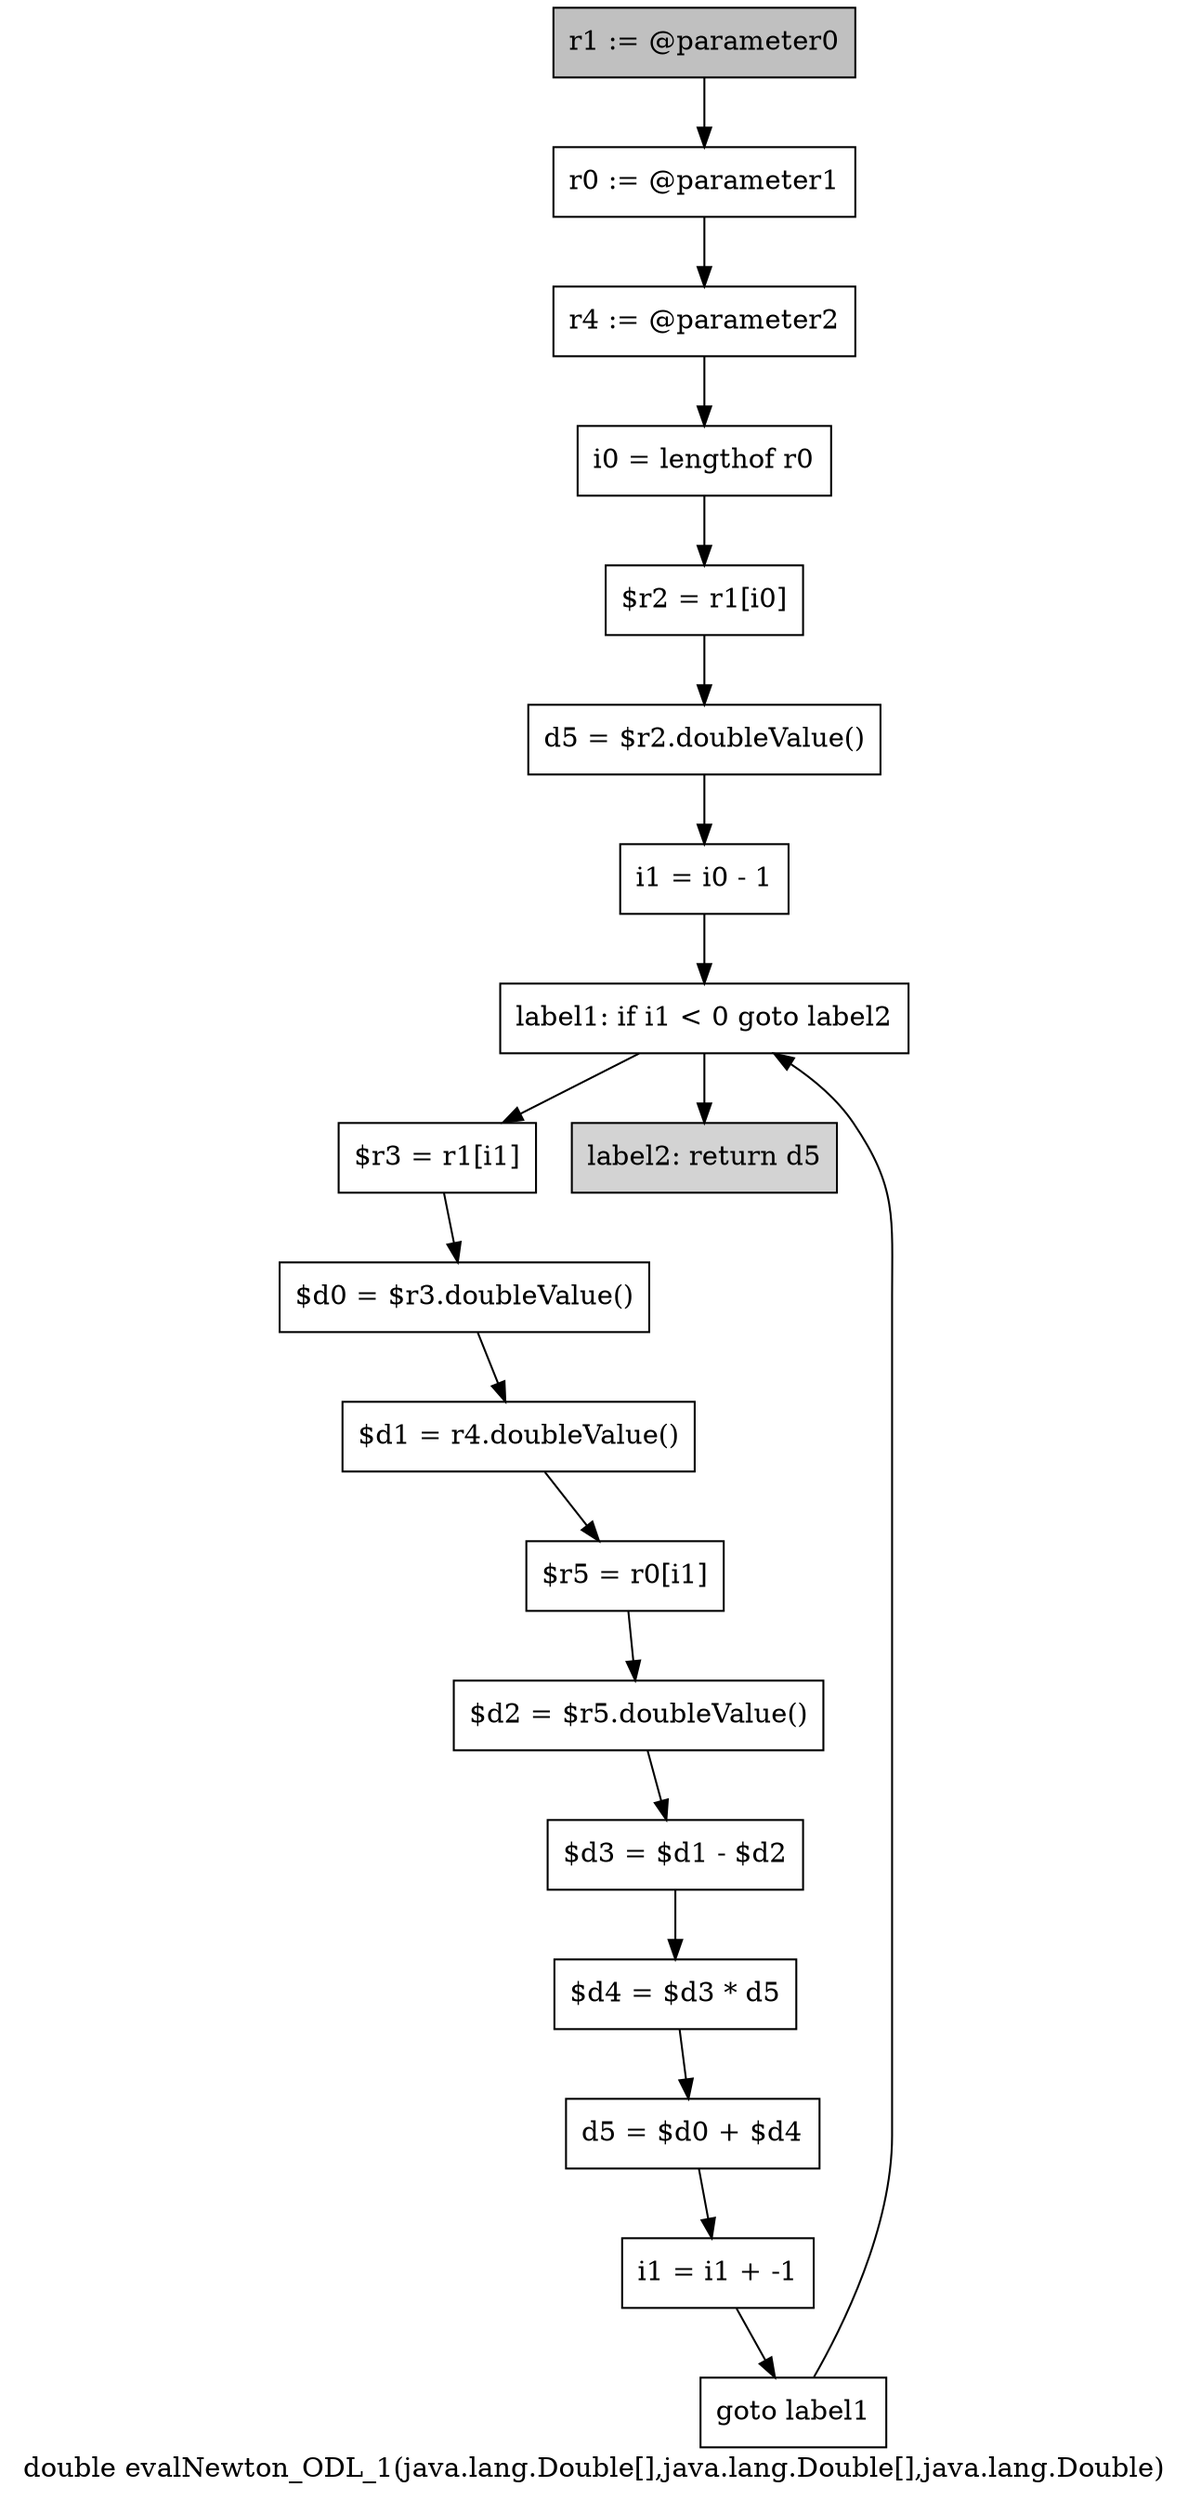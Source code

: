 digraph "double evalNewton_ODL_1(java.lang.Double[],java.lang.Double[],java.lang.Double)" {
    label="double evalNewton_ODL_1(java.lang.Double[],java.lang.Double[],java.lang.Double)";
    node [shape=box];
    "0" [style=filled,fillcolor=gray,label="r1 := @parameter0",];
    "1" [label="r0 := @parameter1",];
    "0"->"1";
    "2" [label="r4 := @parameter2",];
    "1"->"2";
    "3" [label="i0 = lengthof r0",];
    "2"->"3";
    "4" [label="$r2 = r1[i0]",];
    "3"->"4";
    "5" [label="d5 = $r2.doubleValue()",];
    "4"->"5";
    "6" [label="i1 = i0 - 1",];
    "5"->"6";
    "7" [label="label1: if i1 < 0 goto label2",];
    "6"->"7";
    "8" [label="$r3 = r1[i1]",];
    "7"->"8";
    "18" [style=filled,fillcolor=lightgray,label="label2: return d5",];
    "7"->"18";
    "9" [label="$d0 = $r3.doubleValue()",];
    "8"->"9";
    "10" [label="$d1 = r4.doubleValue()",];
    "9"->"10";
    "11" [label="$r5 = r0[i1]",];
    "10"->"11";
    "12" [label="$d2 = $r5.doubleValue()",];
    "11"->"12";
    "13" [label="$d3 = $d1 - $d2",];
    "12"->"13";
    "14" [label="$d4 = $d3 * d5",];
    "13"->"14";
    "15" [label="d5 = $d0 + $d4",];
    "14"->"15";
    "16" [label="i1 = i1 + -1",];
    "15"->"16";
    "17" [label="goto label1",];
    "16"->"17";
    "17"->"7";
}

